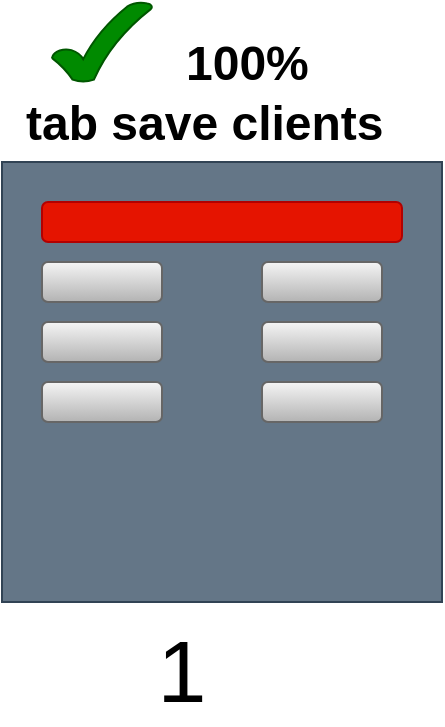 <mxfile version="26.2.14">
  <diagram name="Página-1" id="-3NpU7l5LdubehlXjFZp">
    <mxGraphModel dx="1385" dy="756" grid="1" gridSize="10" guides="1" tooltips="1" connect="1" arrows="1" fold="1" page="1" pageScale="1" pageWidth="827" pageHeight="1169" math="0" shadow="0">
      <root>
        <mxCell id="0" />
        <mxCell id="1" parent="0" />
        <mxCell id="omxQPEOASOyX7D8G5has-1" value="" style="whiteSpace=wrap;html=1;aspect=fixed;fillColor=#647687;strokeColor=#314354;fontColor=#ffffff;" vertex="1" parent="1">
          <mxGeometry x="130" y="220" width="220" height="220" as="geometry" />
        </mxCell>
        <mxCell id="omxQPEOASOyX7D8G5has-2" value="&lt;h1 style=&quot;margin-top: 0px;&quot;&gt;tab save clients&lt;/h1&gt;" style="text;html=1;whiteSpace=wrap;overflow=hidden;rounded=0;" vertex="1" parent="1">
          <mxGeometry x="140" y="180" width="210" height="60" as="geometry" />
        </mxCell>
        <mxCell id="omxQPEOASOyX7D8G5has-3" value="" style="rounded=1;whiteSpace=wrap;html=1;fillColor=#e51400;fontColor=#ffffff;strokeColor=#B20000;" vertex="1" parent="1">
          <mxGeometry x="150" y="240" width="180" height="20" as="geometry" />
        </mxCell>
        <mxCell id="omxQPEOASOyX7D8G5has-4" value="" style="rounded=1;whiteSpace=wrap;html=1;fillColor=#f5f5f5;strokeColor=#666666;gradientColor=#b3b3b3;" vertex="1" parent="1">
          <mxGeometry x="150" y="270" width="60" height="20" as="geometry" />
        </mxCell>
        <mxCell id="omxQPEOASOyX7D8G5has-5" value="" style="rounded=1;whiteSpace=wrap;html=1;fillColor=#f5f5f5;strokeColor=#666666;gradientColor=#b3b3b3;" vertex="1" parent="1">
          <mxGeometry x="150" y="300" width="60" height="20" as="geometry" />
        </mxCell>
        <mxCell id="omxQPEOASOyX7D8G5has-6" value="" style="rounded=1;whiteSpace=wrap;html=1;fillColor=#f5f5f5;strokeColor=#666666;gradientColor=#b3b3b3;" vertex="1" parent="1">
          <mxGeometry x="150" y="330" width="60" height="20" as="geometry" />
        </mxCell>
        <mxCell id="omxQPEOASOyX7D8G5has-7" value="" style="rounded=1;whiteSpace=wrap;html=1;fillColor=#f5f5f5;strokeColor=#666666;gradientColor=#b3b3b3;" vertex="1" parent="1">
          <mxGeometry x="260" y="270" width="60" height="20" as="geometry" />
        </mxCell>
        <mxCell id="omxQPEOASOyX7D8G5has-8" value="" style="rounded=1;whiteSpace=wrap;html=1;fillColor=#f5f5f5;strokeColor=#666666;gradientColor=#b3b3b3;" vertex="1" parent="1">
          <mxGeometry x="260" y="300" width="60" height="20" as="geometry" />
        </mxCell>
        <mxCell id="omxQPEOASOyX7D8G5has-9" value="" style="rounded=1;whiteSpace=wrap;html=1;fillColor=#f5f5f5;strokeColor=#666666;gradientColor=#b3b3b3;" vertex="1" parent="1">
          <mxGeometry x="260" y="330" width="60" height="20" as="geometry" />
        </mxCell>
        <mxCell id="omxQPEOASOyX7D8G5has-10" value="" style="verticalLabelPosition=bottom;verticalAlign=top;html=1;shape=mxgraph.basic.tick;fillColor=#008a00;strokeColor=#005700;fontColor=#ffffff;" vertex="1" parent="1">
          <mxGeometry x="155" y="140" width="50" height="40" as="geometry" />
        </mxCell>
        <mxCell id="omxQPEOASOyX7D8G5has-11" value="&lt;h1 style=&quot;margin-top: 0px;&quot;&gt;100%&lt;/h1&gt;" style="text;html=1;whiteSpace=wrap;overflow=hidden;rounded=0;" vertex="1" parent="1">
          <mxGeometry x="220" y="150" width="75" height="30" as="geometry" />
        </mxCell>
        <mxCell id="omxQPEOASOyX7D8G5has-13" value="1" style="text;html=1;align=center;verticalAlign=middle;whiteSpace=wrap;rounded=0;fontSize=44;" vertex="1" parent="1">
          <mxGeometry x="190" y="460" width="60" height="30" as="geometry" />
        </mxCell>
      </root>
    </mxGraphModel>
  </diagram>
</mxfile>
